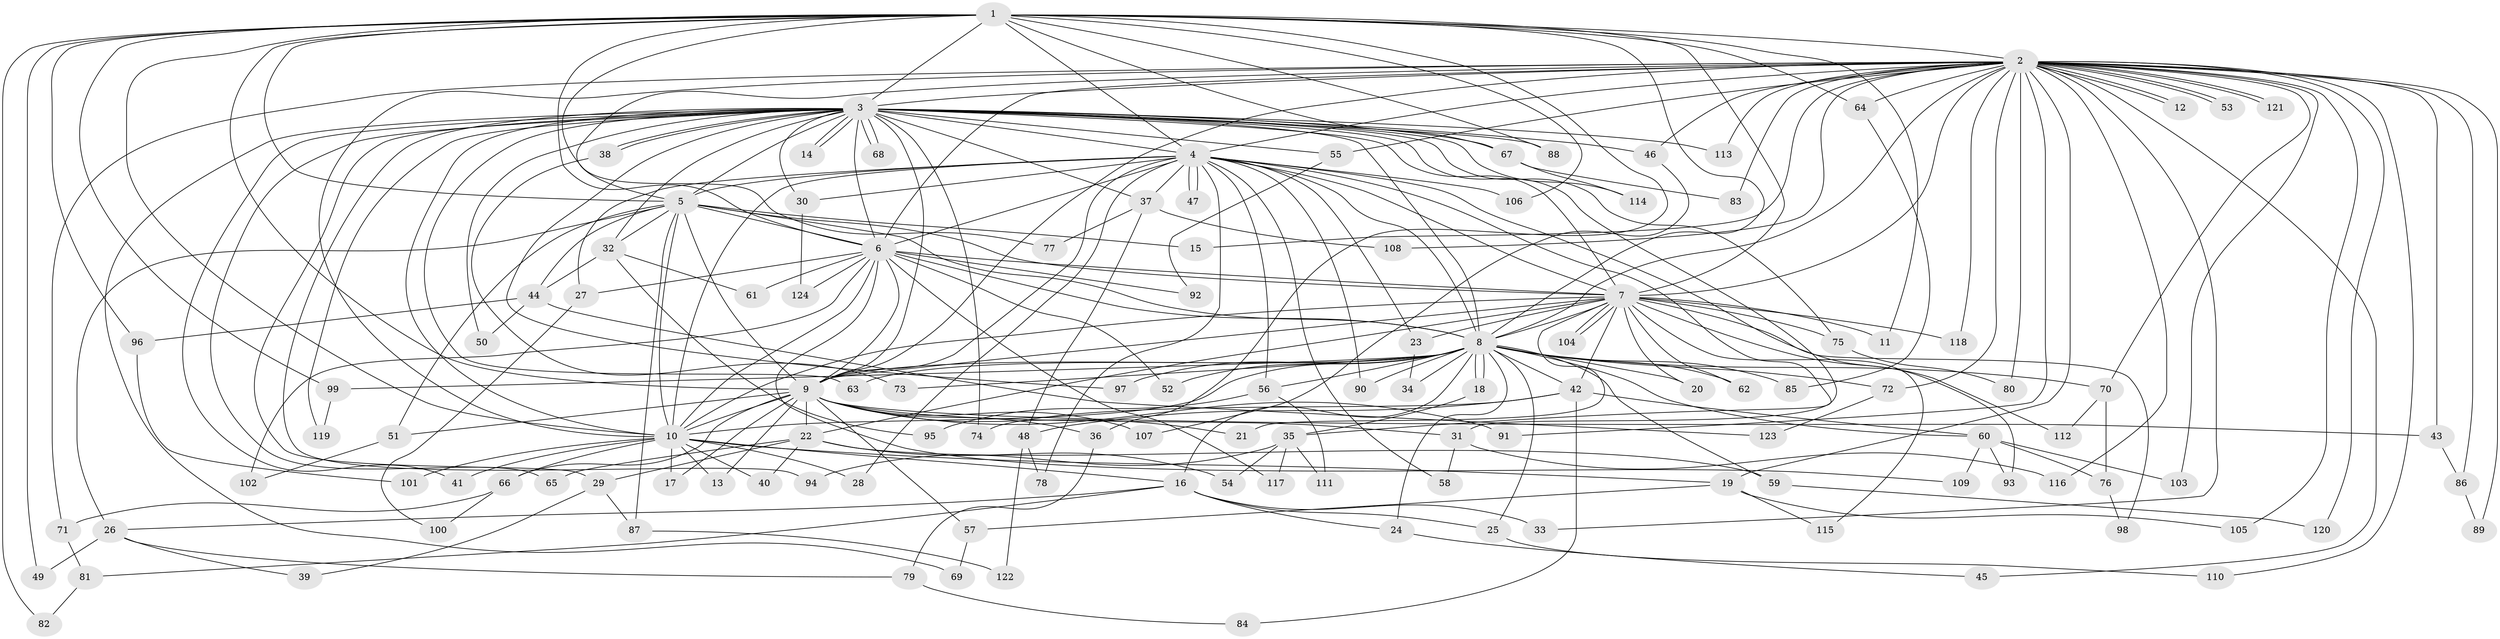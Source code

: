 // coarse degree distribution, {1: 0.25806451612903225, 2: 0.5, 16: 0.016129032258064516, 3: 0.11290322580645161, 8: 0.016129032258064516, 34: 0.016129032258064516, 6: 0.016129032258064516, 7: 0.016129032258064516, 27: 0.016129032258064516, 5: 0.016129032258064516, 12: 0.016129032258064516}
// Generated by graph-tools (version 1.1) at 2025/49/03/04/25 21:49:38]
// undirected, 124 vertices, 273 edges
graph export_dot {
graph [start="1"]
  node [color=gray90,style=filled];
  1;
  2;
  3;
  4;
  5;
  6;
  7;
  8;
  9;
  10;
  11;
  12;
  13;
  14;
  15;
  16;
  17;
  18;
  19;
  20;
  21;
  22;
  23;
  24;
  25;
  26;
  27;
  28;
  29;
  30;
  31;
  32;
  33;
  34;
  35;
  36;
  37;
  38;
  39;
  40;
  41;
  42;
  43;
  44;
  45;
  46;
  47;
  48;
  49;
  50;
  51;
  52;
  53;
  54;
  55;
  56;
  57;
  58;
  59;
  60;
  61;
  62;
  63;
  64;
  65;
  66;
  67;
  68;
  69;
  70;
  71;
  72;
  73;
  74;
  75;
  76;
  77;
  78;
  79;
  80;
  81;
  82;
  83;
  84;
  85;
  86;
  87;
  88;
  89;
  90;
  91;
  92;
  93;
  94;
  95;
  96;
  97;
  98;
  99;
  100;
  101;
  102;
  103;
  104;
  105;
  106;
  107;
  108;
  109;
  110;
  111;
  112;
  113;
  114;
  115;
  116;
  117;
  118;
  119;
  120;
  121;
  122;
  123;
  124;
  1 -- 2;
  1 -- 3;
  1 -- 4;
  1 -- 5;
  1 -- 6;
  1 -- 7;
  1 -- 8;
  1 -- 9;
  1 -- 10;
  1 -- 11;
  1 -- 36;
  1 -- 49;
  1 -- 64;
  1 -- 67;
  1 -- 77;
  1 -- 82;
  1 -- 88;
  1 -- 96;
  1 -- 99;
  1 -- 106;
  2 -- 3;
  2 -- 4;
  2 -- 5;
  2 -- 6;
  2 -- 7;
  2 -- 8;
  2 -- 9;
  2 -- 10;
  2 -- 12;
  2 -- 12;
  2 -- 15;
  2 -- 19;
  2 -- 33;
  2 -- 43;
  2 -- 45;
  2 -- 46;
  2 -- 53;
  2 -- 53;
  2 -- 55;
  2 -- 64;
  2 -- 70;
  2 -- 71;
  2 -- 72;
  2 -- 80;
  2 -- 83;
  2 -- 86;
  2 -- 89;
  2 -- 91;
  2 -- 103;
  2 -- 105;
  2 -- 108;
  2 -- 110;
  2 -- 113;
  2 -- 116;
  2 -- 118;
  2 -- 120;
  2 -- 121;
  2 -- 121;
  3 -- 4;
  3 -- 5;
  3 -- 6;
  3 -- 7;
  3 -- 8;
  3 -- 9;
  3 -- 10;
  3 -- 14;
  3 -- 14;
  3 -- 29;
  3 -- 30;
  3 -- 31;
  3 -- 32;
  3 -- 37;
  3 -- 38;
  3 -- 38;
  3 -- 41;
  3 -- 46;
  3 -- 50;
  3 -- 55;
  3 -- 63;
  3 -- 65;
  3 -- 67;
  3 -- 68;
  3 -- 68;
  3 -- 69;
  3 -- 74;
  3 -- 75;
  3 -- 88;
  3 -- 94;
  3 -- 97;
  3 -- 113;
  3 -- 114;
  3 -- 119;
  4 -- 5;
  4 -- 6;
  4 -- 7;
  4 -- 8;
  4 -- 9;
  4 -- 10;
  4 -- 23;
  4 -- 27;
  4 -- 28;
  4 -- 30;
  4 -- 35;
  4 -- 37;
  4 -- 47;
  4 -- 47;
  4 -- 56;
  4 -- 58;
  4 -- 78;
  4 -- 90;
  4 -- 93;
  4 -- 106;
  5 -- 6;
  5 -- 7;
  5 -- 8;
  5 -- 9;
  5 -- 10;
  5 -- 15;
  5 -- 26;
  5 -- 32;
  5 -- 44;
  5 -- 51;
  5 -- 87;
  6 -- 7;
  6 -- 8;
  6 -- 9;
  6 -- 10;
  6 -- 27;
  6 -- 52;
  6 -- 61;
  6 -- 92;
  6 -- 102;
  6 -- 109;
  6 -- 117;
  6 -- 124;
  7 -- 8;
  7 -- 9;
  7 -- 10;
  7 -- 11;
  7 -- 20;
  7 -- 21;
  7 -- 22;
  7 -- 23;
  7 -- 42;
  7 -- 62;
  7 -- 75;
  7 -- 98;
  7 -- 104;
  7 -- 104;
  7 -- 112;
  7 -- 115;
  7 -- 118;
  8 -- 9;
  8 -- 10;
  8 -- 16;
  8 -- 18;
  8 -- 18;
  8 -- 20;
  8 -- 24;
  8 -- 25;
  8 -- 34;
  8 -- 42;
  8 -- 52;
  8 -- 56;
  8 -- 59;
  8 -- 60;
  8 -- 62;
  8 -- 63;
  8 -- 70;
  8 -- 72;
  8 -- 73;
  8 -- 85;
  8 -- 90;
  8 -- 97;
  8 -- 99;
  9 -- 10;
  9 -- 13;
  9 -- 17;
  9 -- 21;
  9 -- 22;
  9 -- 31;
  9 -- 36;
  9 -- 43;
  9 -- 51;
  9 -- 57;
  9 -- 66;
  9 -- 91;
  9 -- 107;
  10 -- 13;
  10 -- 16;
  10 -- 17;
  10 -- 19;
  10 -- 28;
  10 -- 40;
  10 -- 41;
  10 -- 66;
  10 -- 101;
  16 -- 24;
  16 -- 25;
  16 -- 26;
  16 -- 33;
  16 -- 81;
  18 -- 35;
  19 -- 57;
  19 -- 105;
  19 -- 115;
  22 -- 29;
  22 -- 40;
  22 -- 54;
  22 -- 59;
  22 -- 65;
  23 -- 34;
  24 -- 45;
  25 -- 110;
  26 -- 39;
  26 -- 49;
  26 -- 79;
  27 -- 100;
  29 -- 39;
  29 -- 87;
  30 -- 124;
  31 -- 58;
  31 -- 116;
  32 -- 44;
  32 -- 61;
  32 -- 95;
  35 -- 54;
  35 -- 94;
  35 -- 111;
  35 -- 117;
  36 -- 79;
  37 -- 48;
  37 -- 77;
  37 -- 108;
  38 -- 73;
  42 -- 48;
  42 -- 60;
  42 -- 74;
  42 -- 84;
  43 -- 86;
  44 -- 50;
  44 -- 96;
  44 -- 123;
  46 -- 107;
  48 -- 78;
  48 -- 122;
  51 -- 102;
  55 -- 92;
  56 -- 95;
  56 -- 111;
  57 -- 69;
  59 -- 120;
  60 -- 76;
  60 -- 93;
  60 -- 103;
  60 -- 109;
  64 -- 85;
  66 -- 71;
  66 -- 100;
  67 -- 83;
  67 -- 114;
  70 -- 76;
  70 -- 112;
  71 -- 81;
  72 -- 123;
  75 -- 80;
  76 -- 98;
  79 -- 84;
  81 -- 82;
  86 -- 89;
  87 -- 122;
  96 -- 101;
  99 -- 119;
}
